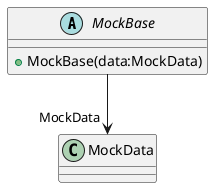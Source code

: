 @startuml
abstract class MockBase {
    + MockBase(data:MockData)
}
MockBase --> "MockData" MockData
@enduml
